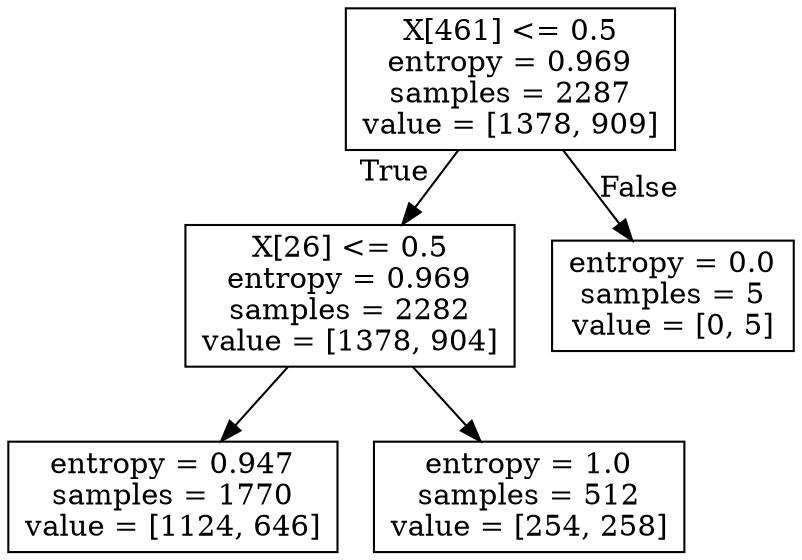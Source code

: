 digraph Tree {
node [shape=box] ;
0 [label="X[461] <= 0.5\nentropy = 0.969\nsamples = 2287\nvalue = [1378, 909]"] ;
1 [label="X[26] <= 0.5\nentropy = 0.969\nsamples = 2282\nvalue = [1378, 904]"] ;
0 -> 1 [labeldistance=2.5, labelangle=45, headlabel="True"] ;
2 [label="entropy = 0.947\nsamples = 1770\nvalue = [1124, 646]"] ;
1 -> 2 ;
3 [label="entropy = 1.0\nsamples = 512\nvalue = [254, 258]"] ;
1 -> 3 ;
4 [label="entropy = 0.0\nsamples = 5\nvalue = [0, 5]"] ;
0 -> 4 [labeldistance=2.5, labelangle=-45, headlabel="False"] ;
}